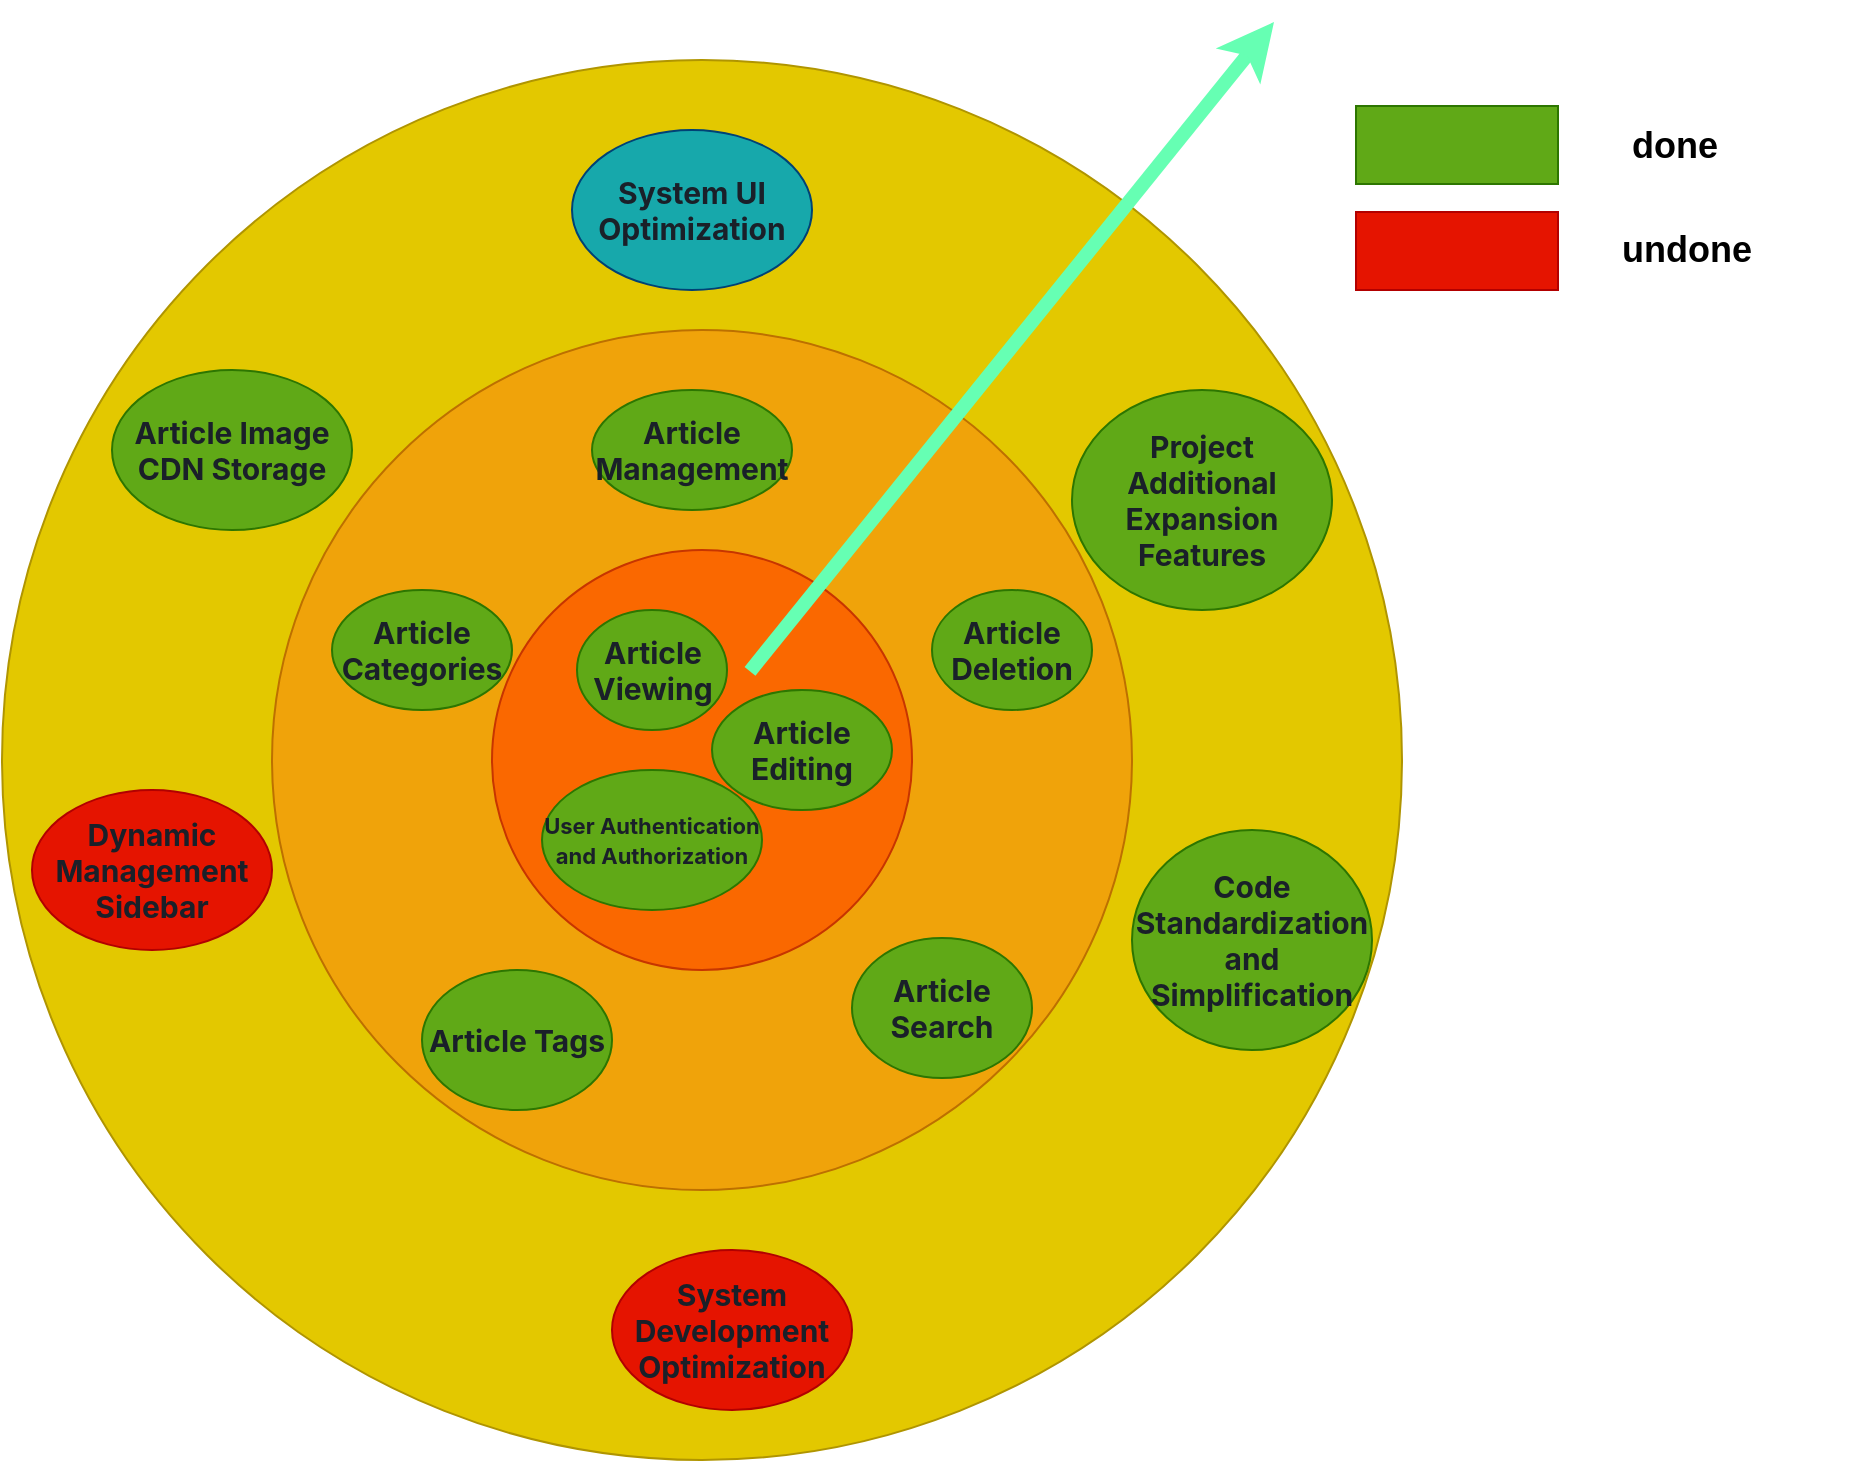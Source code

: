 <mxfile version="24.7.17">
  <diagram name="第 1 页" id="I9gBEV-dAwVsIEoo0qez">
    <mxGraphModel dx="1235" dy="1140" grid="0" gridSize="10" guides="1" tooltips="1" connect="1" arrows="1" fold="1" page="0" pageScale="1" pageWidth="1169" pageHeight="827" math="0" shadow="0">
      <root>
        <mxCell id="0" />
        <mxCell id="1" parent="0" />
        <mxCell id="LoOdqRuZggv419Mg3gBi-3" value="" style="ellipse;aspect=fixed;fillColor=#e3c800;fontColor=#000000;strokeColor=#B09500;fontStyle=1" parent="1" vertex="1">
          <mxGeometry x="145" y="-25" width="700" height="700" as="geometry" />
        </mxCell>
        <mxCell id="LoOdqRuZggv419Mg3gBi-2" value="" style="ellipse;whiteSpace=wrap;html=1;aspect=fixed;fillColor=#f0a30a;fontColor=#000000;strokeColor=#BD7000;fontStyle=1" parent="1" vertex="1">
          <mxGeometry x="280" y="110" width="430" height="430" as="geometry" />
        </mxCell>
        <mxCell id="LoOdqRuZggv419Mg3gBi-1" value="" style="ellipse;whiteSpace=wrap;html=1;aspect=fixed;fillColor=#fa6800;fontColor=#000000;strokeColor=#C73500;fontStyle=1" parent="1" vertex="1">
          <mxGeometry x="390" y="220" width="210" height="210" as="geometry" />
        </mxCell>
        <mxCell id="LoOdqRuZggv419Mg3gBi-5" value="&lt;div style=&quot;&quot;&gt;&lt;font color=&quot;#1a2029&quot; face=&quot;-apple-system, BlinkMacSystemFont, Segoe UI, Noto Sans, Helvetica, Arial, sans-serif, Apple Color Emoji, Segoe UI Emoji&quot;&gt;&lt;span style=&quot;font-size: 15px;&quot;&gt;Article Viewing&lt;/span&gt;&lt;/font&gt;&lt;/div&gt;" style="ellipse;whiteSpace=wrap;html=1;fillColor=#60a917;fontColor=#ffffff;strokeColor=#2D7600;fontStyle=1" parent="1" vertex="1">
          <mxGeometry x="432.5" y="250" width="75" height="60" as="geometry" />
        </mxCell>
        <mxCell id="LoOdqRuZggv419Mg3gBi-7" value="&lt;div style=&quot;&quot;&gt;&lt;span style=&quot;background-color: initial; font-size: 11px;&quot;&gt;&lt;font color=&quot;#1a2029&quot; face=&quot;-apple-system, BlinkMacSystemFont, Segoe UI, Noto Sans, Helvetica, Arial, sans-serif, Apple Color Emoji, Segoe UI Emoji&quot;&gt;User Authentication and Authorization&lt;/font&gt;&lt;/span&gt;&lt;/div&gt;" style="ellipse;whiteSpace=wrap;html=1;fillColor=#60a917;fontColor=#ffffff;strokeColor=#2D7600;align=center;fontStyle=1" parent="1" vertex="1">
          <mxGeometry x="415" y="330" width="110" height="70" as="geometry" />
        </mxCell>
        <mxCell id="LoOdqRuZggv419Mg3gBi-8" value="&lt;div style=&quot;&quot;&gt;&lt;span style=&quot;background-color: initial; font-size: 15px;&quot;&gt;&lt;font color=&quot;#1a2029&quot; face=&quot;-apple-system, BlinkMacSystemFont, Segoe UI, Noto Sans, Helvetica, Arial, sans-serif, Apple Color Emoji, Segoe UI Emoji&quot;&gt;Article Editing&lt;/font&gt;&lt;/span&gt;&lt;/div&gt;" style="ellipse;whiteSpace=wrap;html=1;fillColor=#60a917;fontColor=#ffffff;strokeColor=#2D7600;align=center;fontStyle=1" parent="1" vertex="1">
          <mxGeometry x="500" y="290" width="90" height="60" as="geometry" />
        </mxCell>
        <mxCell id="LoOdqRuZggv419Mg3gBi-9" value="&lt;div style=&quot;&quot;&gt;&lt;span style=&quot;background-color: initial; font-size: 15px;&quot;&gt;&lt;font color=&quot;#1a2029&quot; face=&quot;-apple-system, BlinkMacSystemFont, Segoe UI, Noto Sans, Helvetica, Arial, sans-serif, Apple Color Emoji, Segoe UI Emoji&quot;&gt;Article Management&lt;/font&gt;&lt;/span&gt;&lt;/div&gt;" style="ellipse;whiteSpace=wrap;html=1;fillColor=#60a917;fontColor=#ffffff;strokeColor=#2D7600;align=center;fontStyle=1" parent="1" vertex="1">
          <mxGeometry x="440" y="140" width="100" height="60" as="geometry" />
        </mxCell>
        <mxCell id="LoOdqRuZggv419Mg3gBi-10" value="&lt;div style=&quot;&quot;&gt;&lt;span style=&quot;background-color: initial; font-size: 15px;&quot;&gt;&lt;font color=&quot;#1a2029&quot; face=&quot;-apple-system, BlinkMacSystemFont, Segoe UI, Noto Sans, Helvetica, Arial, sans-serif, Apple Color Emoji, Segoe UI Emoji&quot;&gt;Article Categories&lt;/font&gt;&lt;/span&gt;&lt;/div&gt;" style="ellipse;whiteSpace=wrap;html=1;fillColor=#60a917;fontColor=#ffffff;strokeColor=#2D7600;align=center;fontStyle=1" parent="1" vertex="1">
          <mxGeometry x="310" y="240" width="90" height="60" as="geometry" />
        </mxCell>
        <mxCell id="LoOdqRuZggv419Mg3gBi-11" value="&lt;div style=&quot;text-align: left;&quot;&gt;&lt;span style=&quot;background-color: initial; font-size: 15px;&quot;&gt;&lt;font color=&quot;#1a2029&quot; face=&quot;-apple-system, BlinkMacSystemFont, Segoe UI, Noto Sans, Helvetica, Arial, sans-serif, Apple Color Emoji, Segoe UI Emoji&quot;&gt;Article Tags&lt;/font&gt;&lt;/span&gt;&lt;/div&gt;" style="ellipse;whiteSpace=wrap;html=1;fillColor=#60a917;fontColor=#ffffff;strokeColor=#2D7600;fontStyle=1" parent="1" vertex="1">
          <mxGeometry x="355" y="430" width="95" height="70" as="geometry" />
        </mxCell>
        <mxCell id="LoOdqRuZggv419Mg3gBi-12" value="&lt;div style=&quot;&quot;&gt;&lt;span style=&quot;background-color: initial; font-size: 15px;&quot;&gt;&lt;font color=&quot;#1a2029&quot; face=&quot;-apple-system, BlinkMacSystemFont, Segoe UI, Noto Sans, Helvetica, Arial, sans-serif, Apple Color Emoji, Segoe UI Emoji&quot;&gt;Article Search&lt;/font&gt;&lt;/span&gt;&lt;/div&gt;" style="ellipse;whiteSpace=wrap;html=1;fillColor=#60a917;fontColor=#ffffff;strokeColor=#2D7600;align=center;fontStyle=1" parent="1" vertex="1">
          <mxGeometry x="570" y="414" width="90" height="70" as="geometry" />
        </mxCell>
        <mxCell id="LoOdqRuZggv419Mg3gBi-13" value="&lt;div style=&quot;&quot;&gt;&lt;span style=&quot;background-color: initial; font-size: 15px;&quot;&gt;&lt;font color=&quot;#1a2029&quot; face=&quot;-apple-system, BlinkMacSystemFont, Segoe UI, Noto Sans, Helvetica, Arial, sans-serif, Apple Color Emoji, Segoe UI Emoji&quot;&gt;Article Deletion&lt;/font&gt;&lt;/span&gt;&lt;/div&gt;" style="ellipse;whiteSpace=wrap;html=1;fillColor=#60a917;fontColor=#ffffff;strokeColor=#2D7600;align=center;fontStyle=1" parent="1" vertex="1">
          <mxGeometry x="610" y="240" width="80" height="60" as="geometry" />
        </mxCell>
        <mxCell id="LoOdqRuZggv419Mg3gBi-15" value="&lt;div style=&quot;&quot;&gt;&lt;span style=&quot;background-color: initial; font-size: 15px;&quot;&gt;&lt;font color=&quot;#1a2029&quot; face=&quot;-apple-system, BlinkMacSystemFont, Segoe UI, Noto Sans, Helvetica, Arial, sans-serif, Apple Color Emoji, Segoe UI Emoji&quot;&gt;&lt;span&gt;System UI Optimization&lt;/span&gt;&lt;/font&gt;&lt;/span&gt;&lt;/div&gt;" style="ellipse;whiteSpace=wrap;html=1;fillColor=#17a8ab;strokeColor=#004275;fontColor=#ffffff;align=center;fontStyle=1" parent="1" vertex="1">
          <mxGeometry x="430" y="10" width="120" height="80" as="geometry" />
        </mxCell>
        <mxCell id="LoOdqRuZggv419Mg3gBi-16" value="&lt;div style=&quot;&quot;&gt;&lt;span style=&quot;background-color: initial; font-size: 15px;&quot;&gt;&lt;font color=&quot;#1a2029&quot; face=&quot;-apple-system, BlinkMacSystemFont, Segoe UI, Noto Sans, Helvetica, Arial, sans-serif, Apple Color Emoji, Segoe UI Emoji&quot;&gt;&lt;span&gt;Article Image CDN Storage&lt;/span&gt;&lt;/font&gt;&lt;/span&gt;&lt;/div&gt;" style="ellipse;whiteSpace=wrap;html=1;fillColor=#60a917;fontColor=#ffffff;strokeColor=#2D7600;align=center;fontStyle=1" parent="1" vertex="1">
          <mxGeometry x="200" y="130" width="120" height="80" as="geometry" />
        </mxCell>
        <mxCell id="LoOdqRuZggv419Mg3gBi-17" value="&lt;div style=&quot;&quot;&gt;&lt;span style=&quot;background-color: initial; font-size: 15px;&quot;&gt;&lt;font color=&quot;#1a2029&quot; face=&quot;-apple-system, BlinkMacSystemFont, Segoe UI, Noto Sans, Helvetica, Arial, sans-serif, Apple Color Emoji, Segoe UI Emoji&quot;&gt;Dynamic Management Sidebar&lt;/font&gt;&lt;/span&gt;&lt;/div&gt;" style="ellipse;whiteSpace=wrap;html=1;fillColor=#e51400;fontColor=#ffffff;strokeColor=#B20000;align=center;fontStyle=1" parent="1" vertex="1">
          <mxGeometry x="160" y="340" width="120" height="80" as="geometry" />
        </mxCell>
        <mxCell id="LoOdqRuZggv419Mg3gBi-18" value="&lt;div style=&quot;&quot;&gt;&lt;span style=&quot;background-color: initial; font-size: 15px;&quot;&gt;&lt;font color=&quot;#1a2029&quot; face=&quot;-apple-system, BlinkMacSystemFont, Segoe UI, Noto Sans, Helvetica, Arial, sans-serif, Apple Color Emoji, Segoe UI Emoji&quot;&gt;System Development Optimization&lt;/font&gt;&lt;/span&gt;&lt;/div&gt;" style="ellipse;whiteSpace=wrap;html=1;fillColor=#e51400;fontColor=#ffffff;strokeColor=#B20000;align=center;fontStyle=1" parent="1" vertex="1">
          <mxGeometry x="450" y="570" width="120" height="80" as="geometry" />
        </mxCell>
        <mxCell id="LoOdqRuZggv419Mg3gBi-19" value="&lt;div style=&quot;&quot;&gt;&lt;span style=&quot;background-color: initial; font-size: 15px;&quot;&gt;&lt;font color=&quot;#1a2029&quot; face=&quot;-apple-system, BlinkMacSystemFont, Segoe UI, Noto Sans, Helvetica, Arial, sans-serif, Apple Color Emoji, Segoe UI Emoji&quot;&gt;Code Standardization and Simplification&lt;/font&gt;&lt;/span&gt;&lt;/div&gt;" style="ellipse;whiteSpace=wrap;html=1;fillColor=#60a917;fontColor=#ffffff;strokeColor=#2D7600;align=center;fontStyle=1" parent="1" vertex="1">
          <mxGeometry x="710" y="360" width="120" height="110" as="geometry" />
        </mxCell>
        <mxCell id="LoOdqRuZggv419Mg3gBi-20" value="&lt;div style=&quot;&quot;&gt;&lt;span style=&quot;background-color: initial; font-size: 15px;&quot;&gt;&lt;font color=&quot;#1a2029&quot; face=&quot;-apple-system, BlinkMacSystemFont, Segoe UI, Noto Sans, Helvetica, Arial, sans-serif, Apple Color Emoji, Segoe UI Emoji&quot;&gt;Project Additional Expansion Features&lt;/font&gt;&lt;/span&gt;&lt;/div&gt;" style="ellipse;whiteSpace=wrap;html=1;fillColor=#60a917;fontColor=#ffffff;strokeColor=#2D7600;fontStyle=1;align=center;" parent="1" vertex="1">
          <mxGeometry x="680" y="140" width="130" height="110" as="geometry" />
        </mxCell>
        <mxCell id="W4YhbIyqWBJi7wYM17g4-1" value="" style="rounded=0;whiteSpace=wrap;html=1;fillColor=#60a917;fontColor=#ffffff;strokeColor=#2D7600;" parent="1" vertex="1">
          <mxGeometry x="822" y="-2" width="101" height="39" as="geometry" />
        </mxCell>
        <mxCell id="W4YhbIyqWBJi7wYM17g4-2" value="&lt;font style=&quot;font-size: 18px;&quot;&gt;&lt;b&gt;done&lt;/b&gt;&lt;/font&gt;" style="text;whiteSpace=wrap;html=1;" parent="1" vertex="1">
          <mxGeometry x="957.998" y="1.002" width="57" height="36" as="geometry" />
        </mxCell>
        <mxCell id="W4YhbIyqWBJi7wYM17g4-3" value="&lt;font style=&quot;font-size: 18px;&quot;&gt;&lt;b&gt;undone&lt;/b&gt;&lt;/font&gt;" style="text;whiteSpace=wrap;html=1;" parent="1" vertex="1">
          <mxGeometry x="953" y="52.5" width="127.35" height="36" as="geometry" />
        </mxCell>
        <mxCell id="W4YhbIyqWBJi7wYM17g4-4" value="" style="rounded=0;whiteSpace=wrap;html=1;fillColor=#e51400;fontColor=#ffffff;strokeColor=#B20000;" parent="1" vertex="1">
          <mxGeometry x="822" y="51" width="101" height="39" as="geometry" />
        </mxCell>
        <mxCell id="oduqkc8mupIGE5eD4Rqq-2" value="" style="endArrow=classic;html=1;rounded=0;strokeWidth=7;strokeColor=#66FFB3;" edge="1" parent="1">
          <mxGeometry width="50" height="50" relative="1" as="geometry">
            <mxPoint x="519.005" y="280.655" as="sourcePoint" />
            <mxPoint x="781" y="-44" as="targetPoint" />
          </mxGeometry>
        </mxCell>
      </root>
    </mxGraphModel>
  </diagram>
</mxfile>
